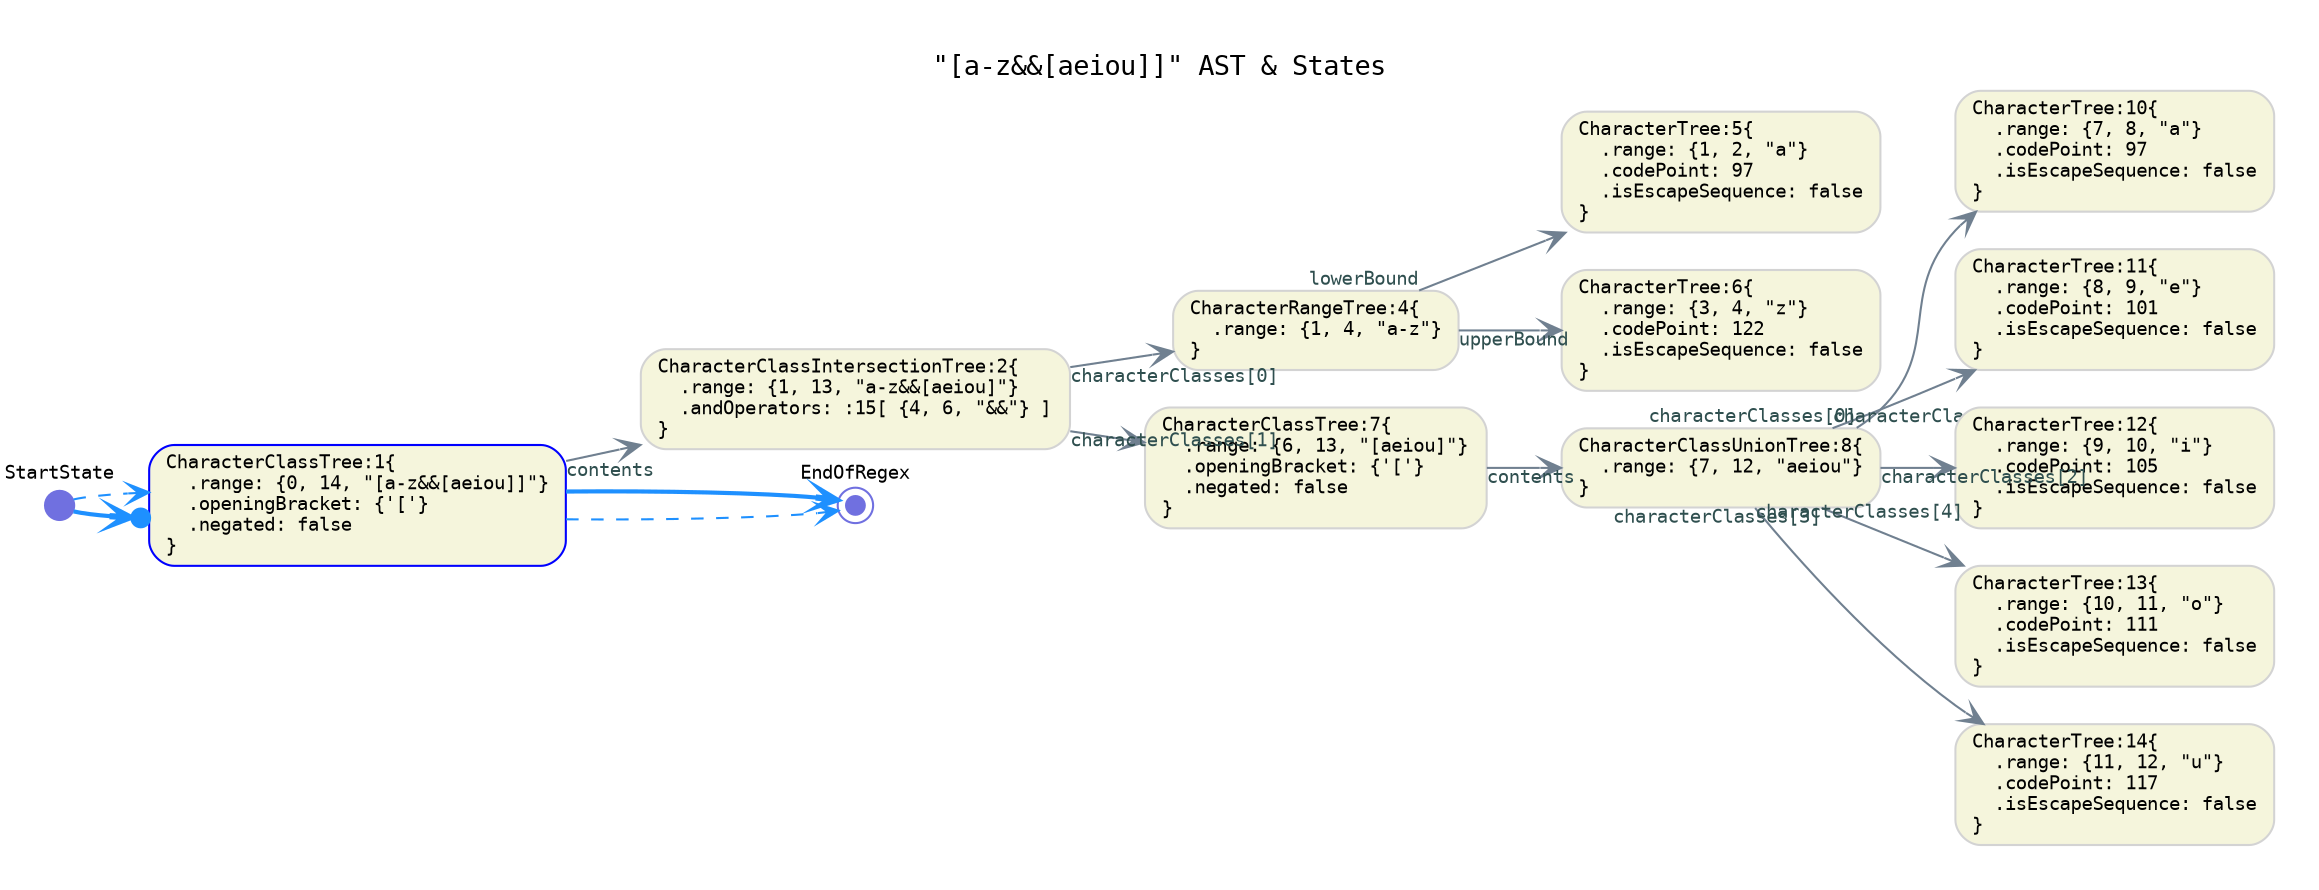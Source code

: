 digraph G {
  rankdir=LR;
  graph [fontname="Monospace", fontsize="13", pad="0.3"]
  labelloc="t";
  label="\"[a-z&&[aeiou]]\" AST & States";

  // tree-and-state nodes
  node [fontname="Monospace", fontsize= "9", shape="box", style="rounded,filled", color="Blue", fillcolor="Beige", fixedsize="false", width="0.75"]
  1[ label="CharacterClassTree:1\{\l  .range: \{0, 14, \"[a-z&&[aeiou]]\"\}\l  .openingBracket: \{'['\}\l  .negated: false\l\}\l" ]

  // default nodes
  node [fontname="Monospace", fontsize= "9", shape="box", style="rounded,filled", color="LightGray", fillcolor="Beige", fixedsize="false", width="0.75"]
  2[ label="CharacterClassIntersectionTree:2\{\l  .range: \{1, 13, \"a-z&&[aeiou]\"\}\l  .andOperators: :15[ \{4, 6, \"&&\"\} ]\l\}\l" ]
  4[ label="CharacterRangeTree:4\{\l  .range: \{1, 4, \"a-z\"\}\l\}\l" ]
  5[ label="CharacterTree:5\{\l  .range: \{1, 2, \"a\"\}\l  .codePoint: 97\l  .isEscapeSequence: false\l\}\l" ]
  6[ label="CharacterTree:6\{\l  .range: \{3, 4, \"z\"\}\l  .codePoint: 122\l  .isEscapeSequence: false\l\}\l" ]
  7[ label="CharacterClassTree:7\{\l  .range: \{6, 13, \"[aeiou]\"\}\l  .openingBracket: \{'['\}\l  .negated: false\l\}\l" ]
  8[ label="CharacterClassUnionTree:8\{\l  .range: \{7, 12, \"aeiou\"\}\l\}\l" ]
  10[ label="CharacterTree:10\{\l  .range: \{7, 8, \"a\"\}\l  .codePoint: 97\l  .isEscapeSequence: false\l\}\l" ]
  11[ label="CharacterTree:11\{\l  .range: \{8, 9, \"e\"\}\l  .codePoint: 101\l  .isEscapeSequence: false\l\}\l" ]
  12[ label="CharacterTree:12\{\l  .range: \{9, 10, \"i\"\}\l  .codePoint: 105\l  .isEscapeSequence: false\l\}\l" ]
  13[ label="CharacterTree:13\{\l  .range: \{10, 11, \"o\"\}\l  .codePoint: 111\l  .isEscapeSequence: false\l\}\l" ]
  14[ label="CharacterTree:14\{\l  .range: \{11, 12, \"u\"\}\l  .codePoint: 117\l  .isEscapeSequence: false\l\}\l" ]

  // start nodes
  node [fontname="Monospace", fontsize= "9", shape="circle", style="rounded,filled", color="#7070E0", fillcolor="#7070E0", fixedsize="true", width="0.20"]
  StartState[ label="StartState\l\l\l\l" ]

  // end nodes
  node [fontname="Monospace", fontsize= "9", shape="doublecircle", style="rounded,filled", color="#7070E0", fillcolor="#7070E0", fixedsize="true", width="0.12"]
  EndOfRegex[ label="EndOfRegex\l\l\l\l" ]

  // default edges
  edge [fontname="Monospace", fontsize="9", style="solid", color="SlateGray", fontcolor="DarkSlateGray", arrowhead="vee", arrowtail="none", dir="both"]
  4 -> 5 [ label="",  taillabel="lowerBound" ]
  4 -> 6 [ label="",  taillabel="upperBound" ]
  2 -> 4 [ label="",  taillabel="characterClasses[0]" ]
  8 -> 10 [ label="",  taillabel="characterClasses[0]" ]
  8 -> 11 [ label="",  taillabel="characterClasses[1]" ]
  8 -> 12 [ label="",  taillabel="characterClasses[2]" ]
  8 -> 13 [ label="",  taillabel="characterClasses[3]" ]
  8 -> 14 [ label="",  taillabel="characterClasses[4]" ]
  7 -> 8 [ label="",  taillabel="contents" ]
  2 -> 7 [ label="",  taillabel="characterClasses[1]" ]
  1 -> 2 [ label="",  taillabel="contents" ]

  // character-successor edges
  edge [fontname="Monospace", fontsize="9", style="bold", color="DodgerBlue", fontcolor="MediumBlue", arrowhead="dotvee", arrowtail="none", dir="both"]
  StartState -> 1 [ label="",  taillabel="" ]

  // continuation edges
  edge [fontname="Monospace", fontsize="9", style="dashed", color="DodgerBlue", fontcolor="MediumBlue", arrowhead="vee", arrowtail="none", dir="both"]
  StartState -> 1 [ label="",  taillabel="" ]
  1 -> EndOfRegex [ label="",  taillabel="" ]

  // epsilon-successor edges
  edge [fontname="Monospace", fontsize="9", style="bold", color="DodgerBlue", fontcolor="MediumBlue", arrowhead="vee", arrowtail="none", dir="both"]
  1 -> EndOfRegex [ label="",  taillabel="" ]
}
